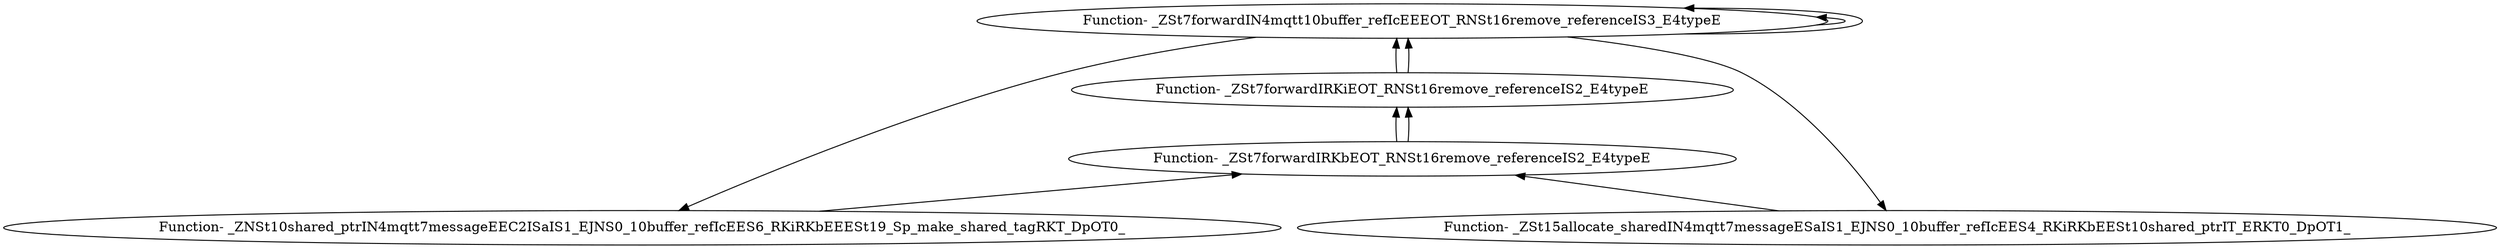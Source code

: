 digraph {
	"Function- _ZSt7forwardIN4mqtt10buffer_refIcEEEOT_RNSt16remove_referenceIS3_E4typeE"
	"Function- _ZSt7forwardIN4mqtt10buffer_refIcEEEOT_RNSt16remove_referenceIS3_E4typeE"
	"Function- _ZSt7forwardIN4mqtt10buffer_refIcEEEOT_RNSt16remove_referenceIS3_E4typeE" -> "Function- _ZSt7forwardIN4mqtt10buffer_refIcEEEOT_RNSt16remove_referenceIS3_E4typeE" [dir=back]
	"Function- _ZNSt10shared_ptrIN4mqtt7messageEEC2ISaIS1_EJNS0_10buffer_refIcEES6_RKiRKbEEESt19_Sp_make_shared_tagRKT_DpOT0_"
	"Function- _ZNSt10shared_ptrIN4mqtt7messageEEC2ISaIS1_EJNS0_10buffer_refIcEES6_RKiRKbEEESt19_Sp_make_shared_tagRKT_DpOT0_" -> "Function- _ZSt7forwardIN4mqtt10buffer_refIcEEEOT_RNSt16remove_referenceIS3_E4typeE" [dir=back]
	"Function- _ZSt7forwardIRKbEOT_RNSt16remove_referenceIS2_E4typeE"
	"Function- _ZSt7forwardIRKbEOT_RNSt16remove_referenceIS2_E4typeE" -> "Function- _ZNSt10shared_ptrIN4mqtt7messageEEC2ISaIS1_EJNS0_10buffer_refIcEES6_RKiRKbEEESt19_Sp_make_shared_tagRKT_DpOT0_" [dir=back]
	"Function- _ZSt7forwardIRKiEOT_RNSt16remove_referenceIS2_E4typeE"
	"Function- _ZSt7forwardIRKiEOT_RNSt16remove_referenceIS2_E4typeE" -> "Function- _ZSt7forwardIRKbEOT_RNSt16remove_referenceIS2_E4typeE" [dir=back]
	"Function- _ZSt7forwardIN4mqtt10buffer_refIcEEEOT_RNSt16remove_referenceIS3_E4typeE"
	"Function- _ZSt7forwardIN4mqtt10buffer_refIcEEEOT_RNSt16remove_referenceIS3_E4typeE" -> "Function- _ZSt7forwardIRKiEOT_RNSt16remove_referenceIS2_E4typeE" [dir=back]
	"Function- _ZSt7forwardIN4mqtt10buffer_refIcEEEOT_RNSt16remove_referenceIS3_E4typeE"
	"Function- _ZSt7forwardIN4mqtt10buffer_refIcEEEOT_RNSt16remove_referenceIS3_E4typeE" -> "Function- _ZSt7forwardIN4mqtt10buffer_refIcEEEOT_RNSt16remove_referenceIS3_E4typeE" [dir=back]
	"Function- _ZSt15allocate_sharedIN4mqtt7messageESaIS1_EJNS0_10buffer_refIcEES4_RKiRKbEESt10shared_ptrIT_ERKT0_DpOT1_"
	"Function- _ZSt15allocate_sharedIN4mqtt7messageESaIS1_EJNS0_10buffer_refIcEES4_RKiRKbEESt10shared_ptrIT_ERKT0_DpOT1_" -> "Function- _ZSt7forwardIN4mqtt10buffer_refIcEEEOT_RNSt16remove_referenceIS3_E4typeE" [dir=back]
	"Function- _ZSt7forwardIRKbEOT_RNSt16remove_referenceIS2_E4typeE"
	"Function- _ZSt7forwardIRKbEOT_RNSt16remove_referenceIS2_E4typeE" -> "Function- _ZSt15allocate_sharedIN4mqtt7messageESaIS1_EJNS0_10buffer_refIcEES4_RKiRKbEESt10shared_ptrIT_ERKT0_DpOT1_" [dir=back]
	"Function- _ZSt7forwardIRKiEOT_RNSt16remove_referenceIS2_E4typeE"
	"Function- _ZSt7forwardIRKiEOT_RNSt16remove_referenceIS2_E4typeE" -> "Function- _ZSt7forwardIRKbEOT_RNSt16remove_referenceIS2_E4typeE" [dir=back]
	"Function- _ZSt7forwardIN4mqtt10buffer_refIcEEEOT_RNSt16remove_referenceIS3_E4typeE"
	"Function- _ZSt7forwardIN4mqtt10buffer_refIcEEEOT_RNSt16remove_referenceIS3_E4typeE" -> "Function- _ZSt7forwardIRKiEOT_RNSt16remove_referenceIS2_E4typeE" [dir=back]
}

